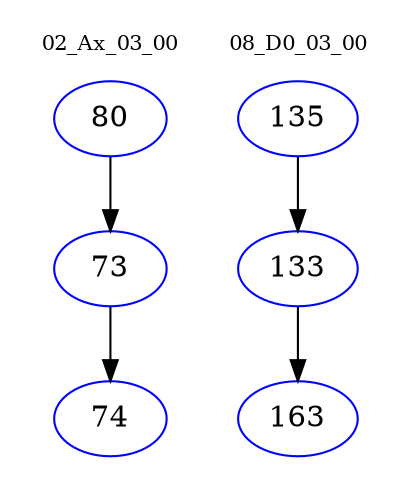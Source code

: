 digraph{
subgraph cluster_0 {
color = white
label = "02_Ax_03_00";
fontsize=10;
T0_80 [label="80", color="blue"]
T0_80 -> T0_73 [color="black"]
T0_73 [label="73", color="blue"]
T0_73 -> T0_74 [color="black"]
T0_74 [label="74", color="blue"]
}
subgraph cluster_1 {
color = white
label = "08_D0_03_00";
fontsize=10;
T1_135 [label="135", color="blue"]
T1_135 -> T1_133 [color="black"]
T1_133 [label="133", color="blue"]
T1_133 -> T1_163 [color="black"]
T1_163 [label="163", color="blue"]
}
}

